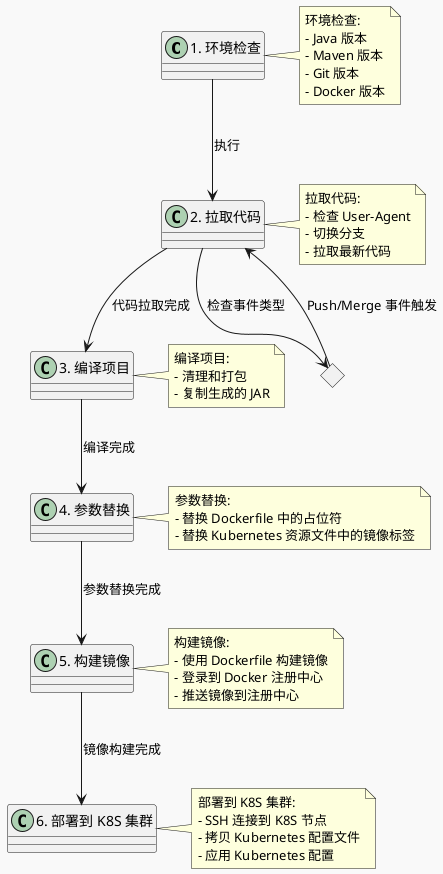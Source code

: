 @startuml
!define RECTANGLE class
!define DIAMOND diamond
!define ARROW -->

skinparam backgroundColor #F9F9F9
skinparam rectangle {
    BackgroundColor #FFFAE5
    BorderColor #BEBEBE
    FontColor #000000
}
skinparam diamond {
    BackgroundColor #FFEBE5
    BorderColor #BEBEBE
    FontColor #000000
}

RECTANGLE "1. 环境检查" as envCheck
RECTANGLE "2. 拉取代码" as pullCode
RECTANGLE "3. 编译项目" as compileProject
RECTANGLE "4. 参数替换" as paramReplace
RECTANGLE "5. 构建镜像" as buildImage
RECTANGLE "6. 部署到 K8S 集群" as deployK8S
DIAMOND "Webhook 事件" as webhookEvent

envCheck ARROW pullCode : "执行"
pullCode ARROW compileProject : "代码拉取完成"
compileProject ARROW paramReplace : "编译完成"
paramReplace ARROW buildImage : "参数替换完成"
buildImage ARROW deployK8S : "镜像构建完成"

webhookEvent ARROW pullCode : "Push/Merge 事件触发"
pullCode --> webhookEvent : "检查事件类型"

note right of envCheck
  环境检查:
  - Java 版本
  - Maven 版本
  - Git 版本
  - Docker 版本
end note

note right of pullCode
  拉取代码:
  - 检查 User-Agent
  - 切换分支
  - 拉取最新代码
end note

note right of compileProject
  编译项目:
  - 清理和打包
  - 复制生成的 JAR
end note

note right of paramReplace
  参数替换:
  - 替换 Dockerfile 中的占位符
  - 替换 Kubernetes 资源文件中的镜像标签
end note

note right of buildImage
  构建镜像:
  - 使用 Dockerfile 构建镜像
  - 登录到 Docker 注册中心
  - 推送镜像到注册中心
end note

note right of deployK8S
  部署到 K8S 集群:
  - SSH 连接到 K8S 节点
  - 拷贝 Kubernetes 配置文件
  - 应用 Kubernetes 配置
end note

@enduml
